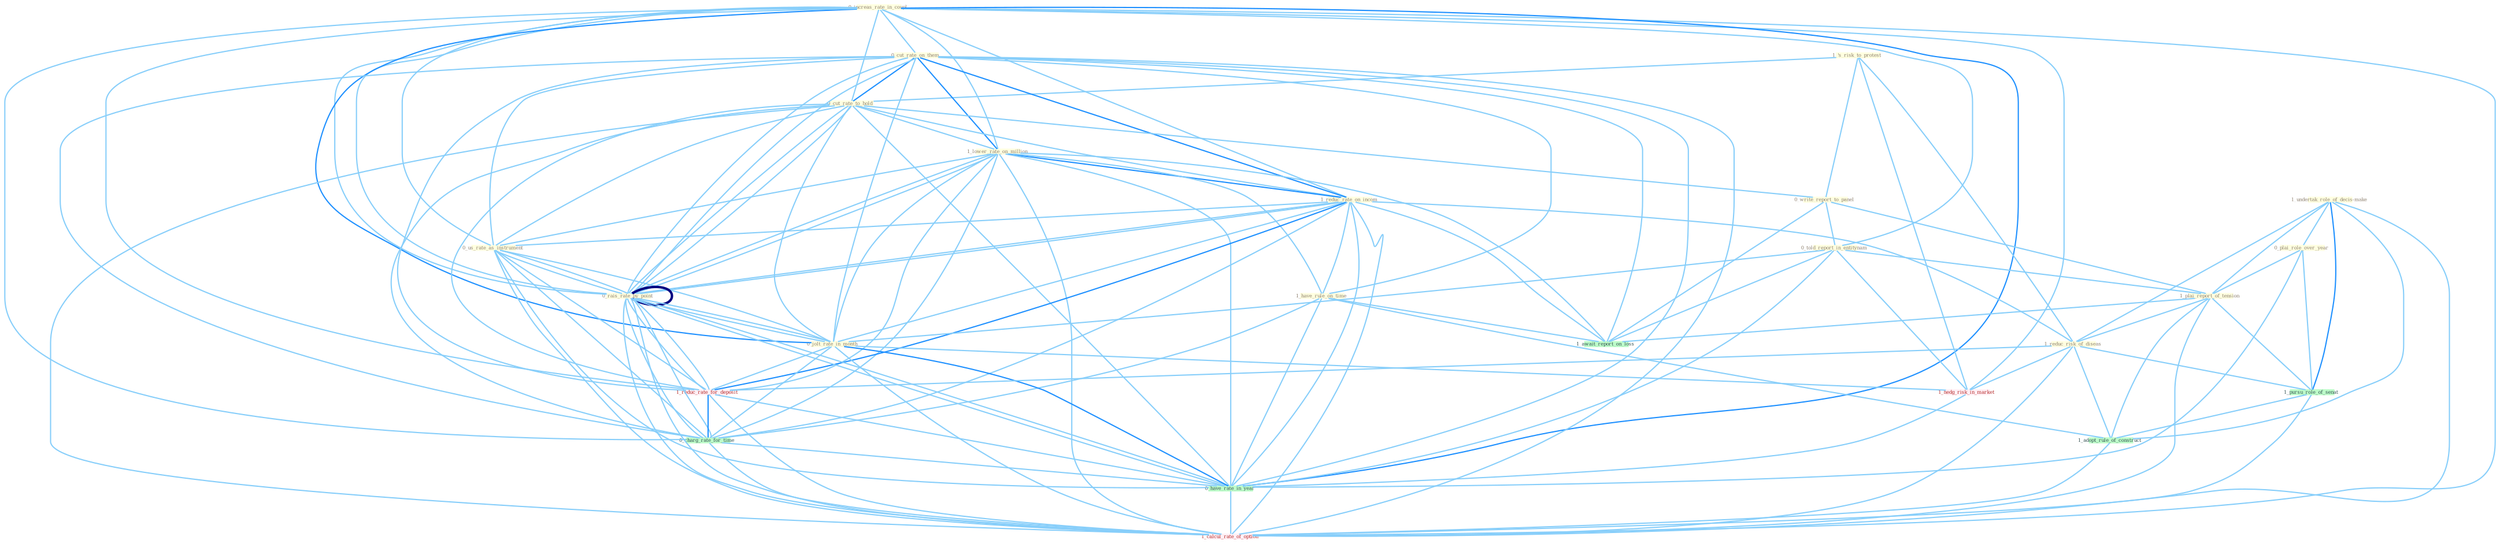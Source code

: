 Graph G{ 
    node
    [shape=polygon,style=filled,width=.5,height=.06,color="#BDFCC9",fixedsize=true,fontsize=4,
    fontcolor="#2f4f4f"];
    {node
    [color="#ffffe0", fontcolor="#8b7d6b"] "0_increas_rate_in_coupl " "1_'s_risk_to_protest " "0_cut_rate_on_them " "0_cut_rate_to_hold " "1_lower_rate_on_million " "1_reduc_rate_on_incom " "1_undertak_role_of_decis-make " "0_us_rate_as_instrument " "0_write_report_to_panel " "0_told_report_in_entitynam " "1_have_rule_on_time " "0_plai_role_over_year " "1_plai_report_of_tension " "0_rais_rate_by_point " "0_jolt_rate_in_month " "1_reduc_risk_of_diseas " "0_rais_rate_by_point "}
{node [color="#fff0f5", fontcolor="#b22222"] "1_reduc_rate_for_deposit " "1_hedg_risk_in_market " "1_calcul_rate_of_option "}
edge [color="#B0E2FF"];

	"0_increas_rate_in_coupl " -- "0_cut_rate_on_them " [w="1", color="#87cefa" ];
	"0_increas_rate_in_coupl " -- "0_cut_rate_to_hold " [w="1", color="#87cefa" ];
	"0_increas_rate_in_coupl " -- "1_lower_rate_on_million " [w="1", color="#87cefa" ];
	"0_increas_rate_in_coupl " -- "1_reduc_rate_on_incom " [w="1", color="#87cefa" ];
	"0_increas_rate_in_coupl " -- "0_us_rate_as_instrument " [w="1", color="#87cefa" ];
	"0_increas_rate_in_coupl " -- "0_told_report_in_entitynam " [w="1", color="#87cefa" ];
	"0_increas_rate_in_coupl " -- "0_rais_rate_by_point " [w="1", color="#87cefa" ];
	"0_increas_rate_in_coupl " -- "0_jolt_rate_in_month " [w="2", color="#1e90ff" , len=0.8];
	"0_increas_rate_in_coupl " -- "0_rais_rate_by_point " [w="1", color="#87cefa" ];
	"0_increas_rate_in_coupl " -- "1_reduc_rate_for_deposit " [w="1", color="#87cefa" ];
	"0_increas_rate_in_coupl " -- "0_charg_rate_for_time " [w="1", color="#87cefa" ];
	"0_increas_rate_in_coupl " -- "1_hedg_risk_in_market " [w="1", color="#87cefa" ];
	"0_increas_rate_in_coupl " -- "0_have_rate_in_year " [w="2", color="#1e90ff" , len=0.8];
	"0_increas_rate_in_coupl " -- "1_calcul_rate_of_option " [w="1", color="#87cefa" ];
	"1_'s_risk_to_protest " -- "0_cut_rate_to_hold " [w="1", color="#87cefa" ];
	"1_'s_risk_to_protest " -- "0_write_report_to_panel " [w="1", color="#87cefa" ];
	"1_'s_risk_to_protest " -- "1_reduc_risk_of_diseas " [w="1", color="#87cefa" ];
	"1_'s_risk_to_protest " -- "1_hedg_risk_in_market " [w="1", color="#87cefa" ];
	"0_cut_rate_on_them " -- "0_cut_rate_to_hold " [w="2", color="#1e90ff" , len=0.8];
	"0_cut_rate_on_them " -- "1_lower_rate_on_million " [w="2", color="#1e90ff" , len=0.8];
	"0_cut_rate_on_them " -- "1_reduc_rate_on_incom " [w="2", color="#1e90ff" , len=0.8];
	"0_cut_rate_on_them " -- "0_us_rate_as_instrument " [w="1", color="#87cefa" ];
	"0_cut_rate_on_them " -- "1_have_rule_on_time " [w="1", color="#87cefa" ];
	"0_cut_rate_on_them " -- "0_rais_rate_by_point " [w="1", color="#87cefa" ];
	"0_cut_rate_on_them " -- "0_jolt_rate_in_month " [w="1", color="#87cefa" ];
	"0_cut_rate_on_them " -- "0_rais_rate_by_point " [w="1", color="#87cefa" ];
	"0_cut_rate_on_them " -- "1_await_report_on_loss " [w="1", color="#87cefa" ];
	"0_cut_rate_on_them " -- "1_reduc_rate_for_deposit " [w="1", color="#87cefa" ];
	"0_cut_rate_on_them " -- "0_charg_rate_for_time " [w="1", color="#87cefa" ];
	"0_cut_rate_on_them " -- "0_have_rate_in_year " [w="1", color="#87cefa" ];
	"0_cut_rate_on_them " -- "1_calcul_rate_of_option " [w="1", color="#87cefa" ];
	"0_cut_rate_to_hold " -- "1_lower_rate_on_million " [w="1", color="#87cefa" ];
	"0_cut_rate_to_hold " -- "1_reduc_rate_on_incom " [w="1", color="#87cefa" ];
	"0_cut_rate_to_hold " -- "0_us_rate_as_instrument " [w="1", color="#87cefa" ];
	"0_cut_rate_to_hold " -- "0_write_report_to_panel " [w="1", color="#87cefa" ];
	"0_cut_rate_to_hold " -- "0_rais_rate_by_point " [w="1", color="#87cefa" ];
	"0_cut_rate_to_hold " -- "0_jolt_rate_in_month " [w="1", color="#87cefa" ];
	"0_cut_rate_to_hold " -- "0_rais_rate_by_point " [w="1", color="#87cefa" ];
	"0_cut_rate_to_hold " -- "1_reduc_rate_for_deposit " [w="1", color="#87cefa" ];
	"0_cut_rate_to_hold " -- "0_charg_rate_for_time " [w="1", color="#87cefa" ];
	"0_cut_rate_to_hold " -- "0_have_rate_in_year " [w="1", color="#87cefa" ];
	"0_cut_rate_to_hold " -- "1_calcul_rate_of_option " [w="1", color="#87cefa" ];
	"1_lower_rate_on_million " -- "1_reduc_rate_on_incom " [w="2", color="#1e90ff" , len=0.8];
	"1_lower_rate_on_million " -- "0_us_rate_as_instrument " [w="1", color="#87cefa" ];
	"1_lower_rate_on_million " -- "1_have_rule_on_time " [w="1", color="#87cefa" ];
	"1_lower_rate_on_million " -- "0_rais_rate_by_point " [w="1", color="#87cefa" ];
	"1_lower_rate_on_million " -- "0_jolt_rate_in_month " [w="1", color="#87cefa" ];
	"1_lower_rate_on_million " -- "0_rais_rate_by_point " [w="1", color="#87cefa" ];
	"1_lower_rate_on_million " -- "1_await_report_on_loss " [w="1", color="#87cefa" ];
	"1_lower_rate_on_million " -- "1_reduc_rate_for_deposit " [w="1", color="#87cefa" ];
	"1_lower_rate_on_million " -- "0_charg_rate_for_time " [w="1", color="#87cefa" ];
	"1_lower_rate_on_million " -- "0_have_rate_in_year " [w="1", color="#87cefa" ];
	"1_lower_rate_on_million " -- "1_calcul_rate_of_option " [w="1", color="#87cefa" ];
	"1_reduc_rate_on_incom " -- "0_us_rate_as_instrument " [w="1", color="#87cefa" ];
	"1_reduc_rate_on_incom " -- "1_have_rule_on_time " [w="1", color="#87cefa" ];
	"1_reduc_rate_on_incom " -- "0_rais_rate_by_point " [w="1", color="#87cefa" ];
	"1_reduc_rate_on_incom " -- "0_jolt_rate_in_month " [w="1", color="#87cefa" ];
	"1_reduc_rate_on_incom " -- "1_reduc_risk_of_diseas " [w="1", color="#87cefa" ];
	"1_reduc_rate_on_incom " -- "0_rais_rate_by_point " [w="1", color="#87cefa" ];
	"1_reduc_rate_on_incom " -- "1_await_report_on_loss " [w="1", color="#87cefa" ];
	"1_reduc_rate_on_incom " -- "1_reduc_rate_for_deposit " [w="2", color="#1e90ff" , len=0.8];
	"1_reduc_rate_on_incom " -- "0_charg_rate_for_time " [w="1", color="#87cefa" ];
	"1_reduc_rate_on_incom " -- "0_have_rate_in_year " [w="1", color="#87cefa" ];
	"1_reduc_rate_on_incom " -- "1_calcul_rate_of_option " [w="1", color="#87cefa" ];
	"1_undertak_role_of_decis-make " -- "0_plai_role_over_year " [w="1", color="#87cefa" ];
	"1_undertak_role_of_decis-make " -- "1_plai_report_of_tension " [w="1", color="#87cefa" ];
	"1_undertak_role_of_decis-make " -- "1_reduc_risk_of_diseas " [w="1", color="#87cefa" ];
	"1_undertak_role_of_decis-make " -- "1_pursu_role_of_senat " [w="2", color="#1e90ff" , len=0.8];
	"1_undertak_role_of_decis-make " -- "1_adopt_rule_of_construct " [w="1", color="#87cefa" ];
	"1_undertak_role_of_decis-make " -- "1_calcul_rate_of_option " [w="1", color="#87cefa" ];
	"0_us_rate_as_instrument " -- "0_rais_rate_by_point " [w="1", color="#87cefa" ];
	"0_us_rate_as_instrument " -- "0_jolt_rate_in_month " [w="1", color="#87cefa" ];
	"0_us_rate_as_instrument " -- "0_rais_rate_by_point " [w="1", color="#87cefa" ];
	"0_us_rate_as_instrument " -- "1_reduc_rate_for_deposit " [w="1", color="#87cefa" ];
	"0_us_rate_as_instrument " -- "0_charg_rate_for_time " [w="1", color="#87cefa" ];
	"0_us_rate_as_instrument " -- "0_have_rate_in_year " [w="1", color="#87cefa" ];
	"0_us_rate_as_instrument " -- "1_calcul_rate_of_option " [w="1", color="#87cefa" ];
	"0_write_report_to_panel " -- "0_told_report_in_entitynam " [w="1", color="#87cefa" ];
	"0_write_report_to_panel " -- "1_plai_report_of_tension " [w="1", color="#87cefa" ];
	"0_write_report_to_panel " -- "1_await_report_on_loss " [w="1", color="#87cefa" ];
	"0_told_report_in_entitynam " -- "1_plai_report_of_tension " [w="1", color="#87cefa" ];
	"0_told_report_in_entitynam " -- "0_jolt_rate_in_month " [w="1", color="#87cefa" ];
	"0_told_report_in_entitynam " -- "1_await_report_on_loss " [w="1", color="#87cefa" ];
	"0_told_report_in_entitynam " -- "1_hedg_risk_in_market " [w="1", color="#87cefa" ];
	"0_told_report_in_entitynam " -- "0_have_rate_in_year " [w="1", color="#87cefa" ];
	"1_have_rule_on_time " -- "1_await_report_on_loss " [w="1", color="#87cefa" ];
	"1_have_rule_on_time " -- "0_charg_rate_for_time " [w="1", color="#87cefa" ];
	"1_have_rule_on_time " -- "1_adopt_rule_of_construct " [w="1", color="#87cefa" ];
	"1_have_rule_on_time " -- "0_have_rate_in_year " [w="1", color="#87cefa" ];
	"0_plai_role_over_year " -- "1_plai_report_of_tension " [w="1", color="#87cefa" ];
	"0_plai_role_over_year " -- "1_pursu_role_of_senat " [w="1", color="#87cefa" ];
	"0_plai_role_over_year " -- "0_have_rate_in_year " [w="1", color="#87cefa" ];
	"1_plai_report_of_tension " -- "1_reduc_risk_of_diseas " [w="1", color="#87cefa" ];
	"1_plai_report_of_tension " -- "1_pursu_role_of_senat " [w="1", color="#87cefa" ];
	"1_plai_report_of_tension " -- "1_await_report_on_loss " [w="1", color="#87cefa" ];
	"1_plai_report_of_tension " -- "1_adopt_rule_of_construct " [w="1", color="#87cefa" ];
	"1_plai_report_of_tension " -- "1_calcul_rate_of_option " [w="1", color="#87cefa" ];
	"0_rais_rate_by_point " -- "0_jolt_rate_in_month " [w="1", color="#87cefa" ];
	"0_rais_rate_by_point " -- "0_rais_rate_by_point " [w="4", style=bold, color="#000080", len=0.4];
	"0_rais_rate_by_point " -- "1_reduc_rate_for_deposit " [w="1", color="#87cefa" ];
	"0_rais_rate_by_point " -- "0_charg_rate_for_time " [w="1", color="#87cefa" ];
	"0_rais_rate_by_point " -- "0_have_rate_in_year " [w="1", color="#87cefa" ];
	"0_rais_rate_by_point " -- "1_calcul_rate_of_option " [w="1", color="#87cefa" ];
	"0_jolt_rate_in_month " -- "0_rais_rate_by_point " [w="1", color="#87cefa" ];
	"0_jolt_rate_in_month " -- "1_reduc_rate_for_deposit " [w="1", color="#87cefa" ];
	"0_jolt_rate_in_month " -- "0_charg_rate_for_time " [w="1", color="#87cefa" ];
	"0_jolt_rate_in_month " -- "1_hedg_risk_in_market " [w="1", color="#87cefa" ];
	"0_jolt_rate_in_month " -- "0_have_rate_in_year " [w="2", color="#1e90ff" , len=0.8];
	"0_jolt_rate_in_month " -- "1_calcul_rate_of_option " [w="1", color="#87cefa" ];
	"1_reduc_risk_of_diseas " -- "1_pursu_role_of_senat " [w="1", color="#87cefa" ];
	"1_reduc_risk_of_diseas " -- "1_reduc_rate_for_deposit " [w="1", color="#87cefa" ];
	"1_reduc_risk_of_diseas " -- "1_adopt_rule_of_construct " [w="1", color="#87cefa" ];
	"1_reduc_risk_of_diseas " -- "1_hedg_risk_in_market " [w="1", color="#87cefa" ];
	"1_reduc_risk_of_diseas " -- "1_calcul_rate_of_option " [w="1", color="#87cefa" ];
	"0_rais_rate_by_point " -- "1_reduc_rate_for_deposit " [w="1", color="#87cefa" ];
	"0_rais_rate_by_point " -- "0_charg_rate_for_time " [w="1", color="#87cefa" ];
	"0_rais_rate_by_point " -- "0_have_rate_in_year " [w="1", color="#87cefa" ];
	"0_rais_rate_by_point " -- "1_calcul_rate_of_option " [w="1", color="#87cefa" ];
	"1_pursu_role_of_senat " -- "1_adopt_rule_of_construct " [w="1", color="#87cefa" ];
	"1_pursu_role_of_senat " -- "1_calcul_rate_of_option " [w="1", color="#87cefa" ];
	"1_reduc_rate_for_deposit " -- "0_charg_rate_for_time " [w="2", color="#1e90ff" , len=0.8];
	"1_reduc_rate_for_deposit " -- "0_have_rate_in_year " [w="1", color="#87cefa" ];
	"1_reduc_rate_for_deposit " -- "1_calcul_rate_of_option " [w="1", color="#87cefa" ];
	"0_charg_rate_for_time " -- "0_have_rate_in_year " [w="1", color="#87cefa" ];
	"0_charg_rate_for_time " -- "1_calcul_rate_of_option " [w="1", color="#87cefa" ];
	"1_adopt_rule_of_construct " -- "1_calcul_rate_of_option " [w="1", color="#87cefa" ];
	"1_hedg_risk_in_market " -- "0_have_rate_in_year " [w="1", color="#87cefa" ];
	"0_have_rate_in_year " -- "1_calcul_rate_of_option " [w="1", color="#87cefa" ];
}